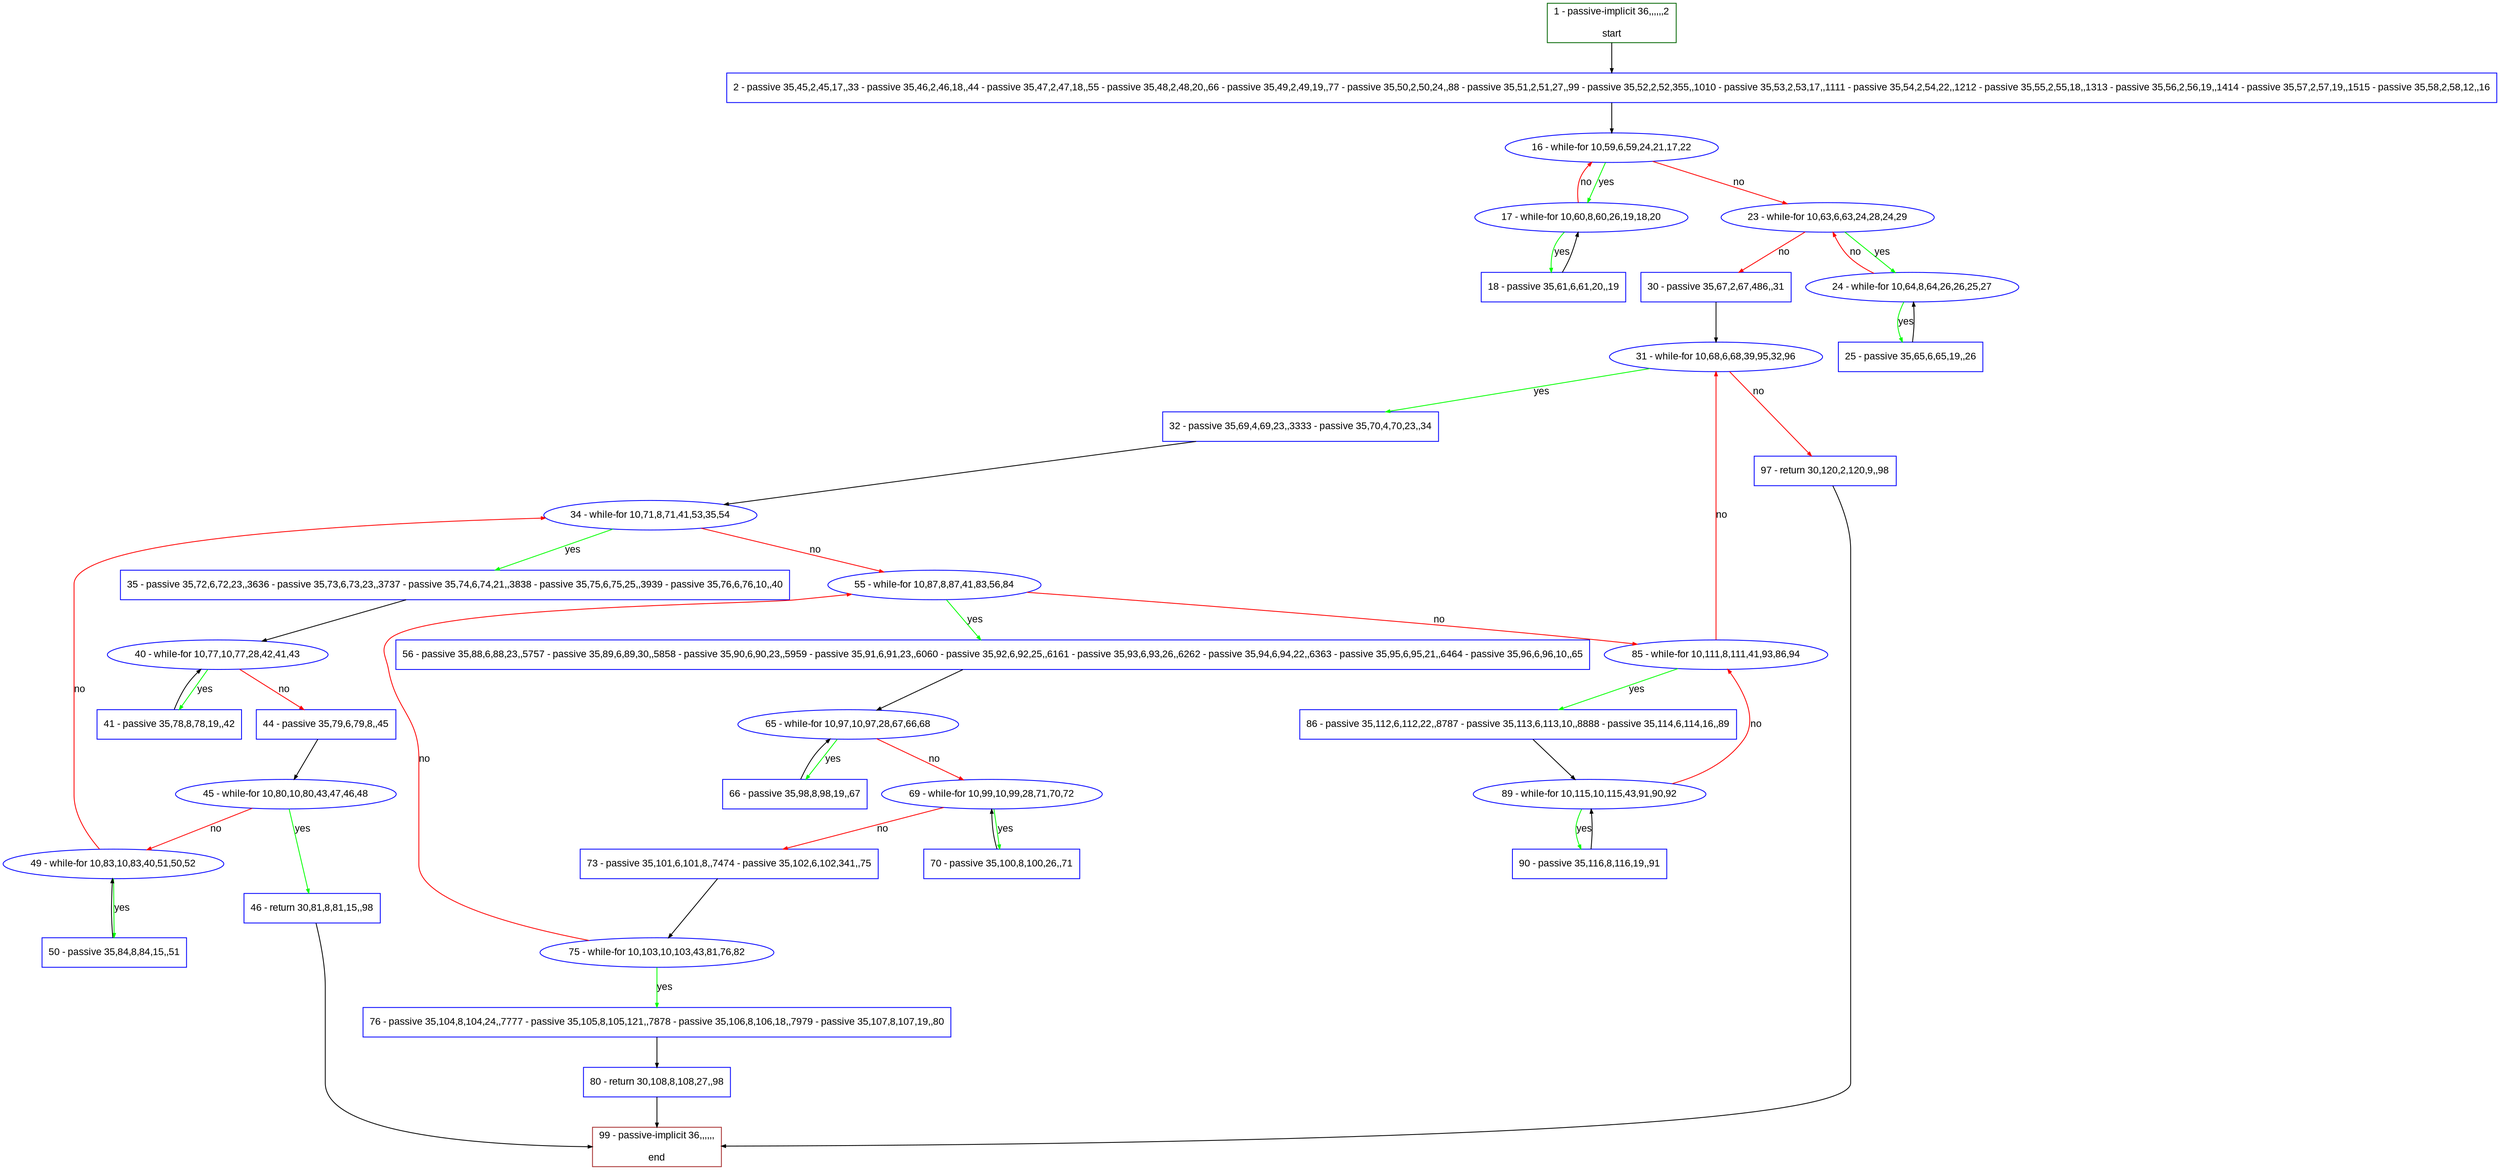 digraph "" {
  graph [pack="true", label="", fontsize="12", packmode="clust", fontname="Arial", fillcolor="#FFFFCC", bgcolor="white", style="rounded,filled", compound="true"];
  node [node_initialized="no", label="", color="grey", fontsize="12", fillcolor="white", fontname="Arial", style="filled", shape="rectangle", compound="true", fixedsize="false"];
  edge [fontcolor="black", arrowhead="normal", arrowtail="none", arrowsize="0.5", ltail="", label="", color="black", fontsize="12", lhead="", fontname="Arial", dir="forward", compound="true"];
  __N1 [label="2 - passive 35,45,2,45,17,,33 - passive 35,46,2,46,18,,44 - passive 35,47,2,47,18,,55 - passive 35,48,2,48,20,,66 - passive 35,49,2,49,19,,77 - passive 35,50,2,50,24,,88 - passive 35,51,2,51,27,,99 - passive 35,52,2,52,355,,1010 - passive 35,53,2,53,17,,1111 - passive 35,54,2,54,22,,1212 - passive 35,55,2,55,18,,1313 - passive 35,56,2,56,19,,1414 - passive 35,57,2,57,19,,1515 - passive 35,58,2,58,12,,16", color="#0000ff", fillcolor="#ffffff", style="filled", shape="box"];
  __N2 [label="1 - passive-implicit 36,,,,,,2\n\nstart", color="#006400", fillcolor="#ffffff", style="filled", shape="box"];
  __N3 [label="16 - while-for 10,59,6,59,24,21,17,22", color="#0000ff", fillcolor="#ffffff", style="filled", shape="oval"];
  __N4 [label="17 - while-for 10,60,8,60,26,19,18,20", color="#0000ff", fillcolor="#ffffff", style="filled", shape="oval"];
  __N5 [label="23 - while-for 10,63,6,63,24,28,24,29", color="#0000ff", fillcolor="#ffffff", style="filled", shape="oval"];
  __N6 [label="18 - passive 35,61,6,61,20,,19", color="#0000ff", fillcolor="#ffffff", style="filled", shape="box"];
  __N7 [label="24 - while-for 10,64,8,64,26,26,25,27", color="#0000ff", fillcolor="#ffffff", style="filled", shape="oval"];
  __N8 [label="30 - passive 35,67,2,67,486,,31", color="#0000ff", fillcolor="#ffffff", style="filled", shape="box"];
  __N9 [label="25 - passive 35,65,6,65,19,,26", color="#0000ff", fillcolor="#ffffff", style="filled", shape="box"];
  __N10 [label="31 - while-for 10,68,6,68,39,95,32,96", color="#0000ff", fillcolor="#ffffff", style="filled", shape="oval"];
  __N11 [label="32 - passive 35,69,4,69,23,,3333 - passive 35,70,4,70,23,,34", color="#0000ff", fillcolor="#ffffff", style="filled", shape="box"];
  __N12 [label="97 - return 30,120,2,120,9,,98", color="#0000ff", fillcolor="#ffffff", style="filled", shape="box"];
  __N13 [label="34 - while-for 10,71,8,71,41,53,35,54", color="#0000ff", fillcolor="#ffffff", style="filled", shape="oval"];
  __N14 [label="35 - passive 35,72,6,72,23,,3636 - passive 35,73,6,73,23,,3737 - passive 35,74,6,74,21,,3838 - passive 35,75,6,75,25,,3939 - passive 35,76,6,76,10,,40", color="#0000ff", fillcolor="#ffffff", style="filled", shape="box"];
  __N15 [label="55 - while-for 10,87,8,87,41,83,56,84", color="#0000ff", fillcolor="#ffffff", style="filled", shape="oval"];
  __N16 [label="40 - while-for 10,77,10,77,28,42,41,43", color="#0000ff", fillcolor="#ffffff", style="filled", shape="oval"];
  __N17 [label="41 - passive 35,78,8,78,19,,42", color="#0000ff", fillcolor="#ffffff", style="filled", shape="box"];
  __N18 [label="44 - passive 35,79,6,79,8,,45", color="#0000ff", fillcolor="#ffffff", style="filled", shape="box"];
  __N19 [label="45 - while-for 10,80,10,80,43,47,46,48", color="#0000ff", fillcolor="#ffffff", style="filled", shape="oval"];
  __N20 [label="46 - return 30,81,8,81,15,,98", color="#0000ff", fillcolor="#ffffff", style="filled", shape="box"];
  __N21 [label="49 - while-for 10,83,10,83,40,51,50,52", color="#0000ff", fillcolor="#ffffff", style="filled", shape="oval"];
  __N22 [label="99 - passive-implicit 36,,,,,,\n\nend", color="#a52a2a", fillcolor="#ffffff", style="filled", shape="box"];
  __N23 [label="50 - passive 35,84,8,84,15,,51", color="#0000ff", fillcolor="#ffffff", style="filled", shape="box"];
  __N24 [label="56 - passive 35,88,6,88,23,,5757 - passive 35,89,6,89,30,,5858 - passive 35,90,6,90,23,,5959 - passive 35,91,6,91,23,,6060 - passive 35,92,6,92,25,,6161 - passive 35,93,6,93,26,,6262 - passive 35,94,6,94,22,,6363 - passive 35,95,6,95,21,,6464 - passive 35,96,6,96,10,,65", color="#0000ff", fillcolor="#ffffff", style="filled", shape="box"];
  __N25 [label="85 - while-for 10,111,8,111,41,93,86,94", color="#0000ff", fillcolor="#ffffff", style="filled", shape="oval"];
  __N26 [label="65 - while-for 10,97,10,97,28,67,66,68", color="#0000ff", fillcolor="#ffffff", style="filled", shape="oval"];
  __N27 [label="66 - passive 35,98,8,98,19,,67", color="#0000ff", fillcolor="#ffffff", style="filled", shape="box"];
  __N28 [label="69 - while-for 10,99,10,99,28,71,70,72", color="#0000ff", fillcolor="#ffffff", style="filled", shape="oval"];
  __N29 [label="70 - passive 35,100,8,100,26,,71", color="#0000ff", fillcolor="#ffffff", style="filled", shape="box"];
  __N30 [label="73 - passive 35,101,6,101,8,,7474 - passive 35,102,6,102,341,,75", color="#0000ff", fillcolor="#ffffff", style="filled", shape="box"];
  __N31 [label="75 - while-for 10,103,10,103,43,81,76,82", color="#0000ff", fillcolor="#ffffff", style="filled", shape="oval"];
  __N32 [label="76 - passive 35,104,8,104,24,,7777 - passive 35,105,8,105,121,,7878 - passive 35,106,8,106,18,,7979 - passive 35,107,8,107,19,,80", color="#0000ff", fillcolor="#ffffff", style="filled", shape="box"];
  __N33 [label="80 - return 30,108,8,108,27,,98", color="#0000ff", fillcolor="#ffffff", style="filled", shape="box"];
  __N34 [label="86 - passive 35,112,6,112,22,,8787 - passive 35,113,6,113,10,,8888 - passive 35,114,6,114,16,,89", color="#0000ff", fillcolor="#ffffff", style="filled", shape="box"];
  __N35 [label="89 - while-for 10,115,10,115,43,91,90,92", color="#0000ff", fillcolor="#ffffff", style="filled", shape="oval"];
  __N36 [label="90 - passive 35,116,8,116,19,,91", color="#0000ff", fillcolor="#ffffff", style="filled", shape="box"];
  __N2 -> __N1 [arrowhead="normal", arrowtail="none", color="#000000", label="", dir="forward"];
  __N1 -> __N3 [arrowhead="normal", arrowtail="none", color="#000000", label="", dir="forward"];
  __N3 -> __N4 [arrowhead="normal", arrowtail="none", color="#00ff00", label="yes", dir="forward"];
  __N4 -> __N3 [arrowhead="normal", arrowtail="none", color="#ff0000", label="no", dir="forward"];
  __N3 -> __N5 [arrowhead="normal", arrowtail="none", color="#ff0000", label="no", dir="forward"];
  __N4 -> __N6 [arrowhead="normal", arrowtail="none", color="#00ff00", label="yes", dir="forward"];
  __N6 -> __N4 [arrowhead="normal", arrowtail="none", color="#000000", label="", dir="forward"];
  __N5 -> __N7 [arrowhead="normal", arrowtail="none", color="#00ff00", label="yes", dir="forward"];
  __N7 -> __N5 [arrowhead="normal", arrowtail="none", color="#ff0000", label="no", dir="forward"];
  __N5 -> __N8 [arrowhead="normal", arrowtail="none", color="#ff0000", label="no", dir="forward"];
  __N7 -> __N9 [arrowhead="normal", arrowtail="none", color="#00ff00", label="yes", dir="forward"];
  __N9 -> __N7 [arrowhead="normal", arrowtail="none", color="#000000", label="", dir="forward"];
  __N8 -> __N10 [arrowhead="normal", arrowtail="none", color="#000000", label="", dir="forward"];
  __N10 -> __N11 [arrowhead="normal", arrowtail="none", color="#00ff00", label="yes", dir="forward"];
  __N10 -> __N12 [arrowhead="normal", arrowtail="none", color="#ff0000", label="no", dir="forward"];
  __N11 -> __N13 [arrowhead="normal", arrowtail="none", color="#000000", label="", dir="forward"];
  __N13 -> __N14 [arrowhead="normal", arrowtail="none", color="#00ff00", label="yes", dir="forward"];
  __N13 -> __N15 [arrowhead="normal", arrowtail="none", color="#ff0000", label="no", dir="forward"];
  __N14 -> __N16 [arrowhead="normal", arrowtail="none", color="#000000", label="", dir="forward"];
  __N16 -> __N17 [arrowhead="normal", arrowtail="none", color="#00ff00", label="yes", dir="forward"];
  __N17 -> __N16 [arrowhead="normal", arrowtail="none", color="#000000", label="", dir="forward"];
  __N16 -> __N18 [arrowhead="normal", arrowtail="none", color="#ff0000", label="no", dir="forward"];
  __N18 -> __N19 [arrowhead="normal", arrowtail="none", color="#000000", label="", dir="forward"];
  __N19 -> __N20 [arrowhead="normal", arrowtail="none", color="#00ff00", label="yes", dir="forward"];
  __N19 -> __N21 [arrowhead="normal", arrowtail="none", color="#ff0000", label="no", dir="forward"];
  __N20 -> __N22 [arrowhead="normal", arrowtail="none", color="#000000", label="", dir="forward"];
  __N21 -> __N13 [arrowhead="normal", arrowtail="none", color="#ff0000", label="no", dir="forward"];
  __N21 -> __N23 [arrowhead="normal", arrowtail="none", color="#00ff00", label="yes", dir="forward"];
  __N23 -> __N21 [arrowhead="normal", arrowtail="none", color="#000000", label="", dir="forward"];
  __N15 -> __N24 [arrowhead="normal", arrowtail="none", color="#00ff00", label="yes", dir="forward"];
  __N15 -> __N25 [arrowhead="normal", arrowtail="none", color="#ff0000", label="no", dir="forward"];
  __N24 -> __N26 [arrowhead="normal", arrowtail="none", color="#000000", label="", dir="forward"];
  __N26 -> __N27 [arrowhead="normal", arrowtail="none", color="#00ff00", label="yes", dir="forward"];
  __N27 -> __N26 [arrowhead="normal", arrowtail="none", color="#000000", label="", dir="forward"];
  __N26 -> __N28 [arrowhead="normal", arrowtail="none", color="#ff0000", label="no", dir="forward"];
  __N28 -> __N29 [arrowhead="normal", arrowtail="none", color="#00ff00", label="yes", dir="forward"];
  __N29 -> __N28 [arrowhead="normal", arrowtail="none", color="#000000", label="", dir="forward"];
  __N28 -> __N30 [arrowhead="normal", arrowtail="none", color="#ff0000", label="no", dir="forward"];
  __N30 -> __N31 [arrowhead="normal", arrowtail="none", color="#000000", label="", dir="forward"];
  __N31 -> __N15 [arrowhead="normal", arrowtail="none", color="#ff0000", label="no", dir="forward"];
  __N31 -> __N32 [arrowhead="normal", arrowtail="none", color="#00ff00", label="yes", dir="forward"];
  __N32 -> __N33 [arrowhead="normal", arrowtail="none", color="#000000", label="", dir="forward"];
  __N33 -> __N22 [arrowhead="normal", arrowtail="none", color="#000000", label="", dir="forward"];
  __N25 -> __N10 [arrowhead="normal", arrowtail="none", color="#ff0000", label="no", dir="forward"];
  __N25 -> __N34 [arrowhead="normal", arrowtail="none", color="#00ff00", label="yes", dir="forward"];
  __N34 -> __N35 [arrowhead="normal", arrowtail="none", color="#000000", label="", dir="forward"];
  __N35 -> __N25 [arrowhead="normal", arrowtail="none", color="#ff0000", label="no", dir="forward"];
  __N35 -> __N36 [arrowhead="normal", arrowtail="none", color="#00ff00", label="yes", dir="forward"];
  __N36 -> __N35 [arrowhead="normal", arrowtail="none", color="#000000", label="", dir="forward"];
  __N12 -> __N22 [arrowhead="normal", arrowtail="none", color="#000000", label="", dir="forward"];
}
